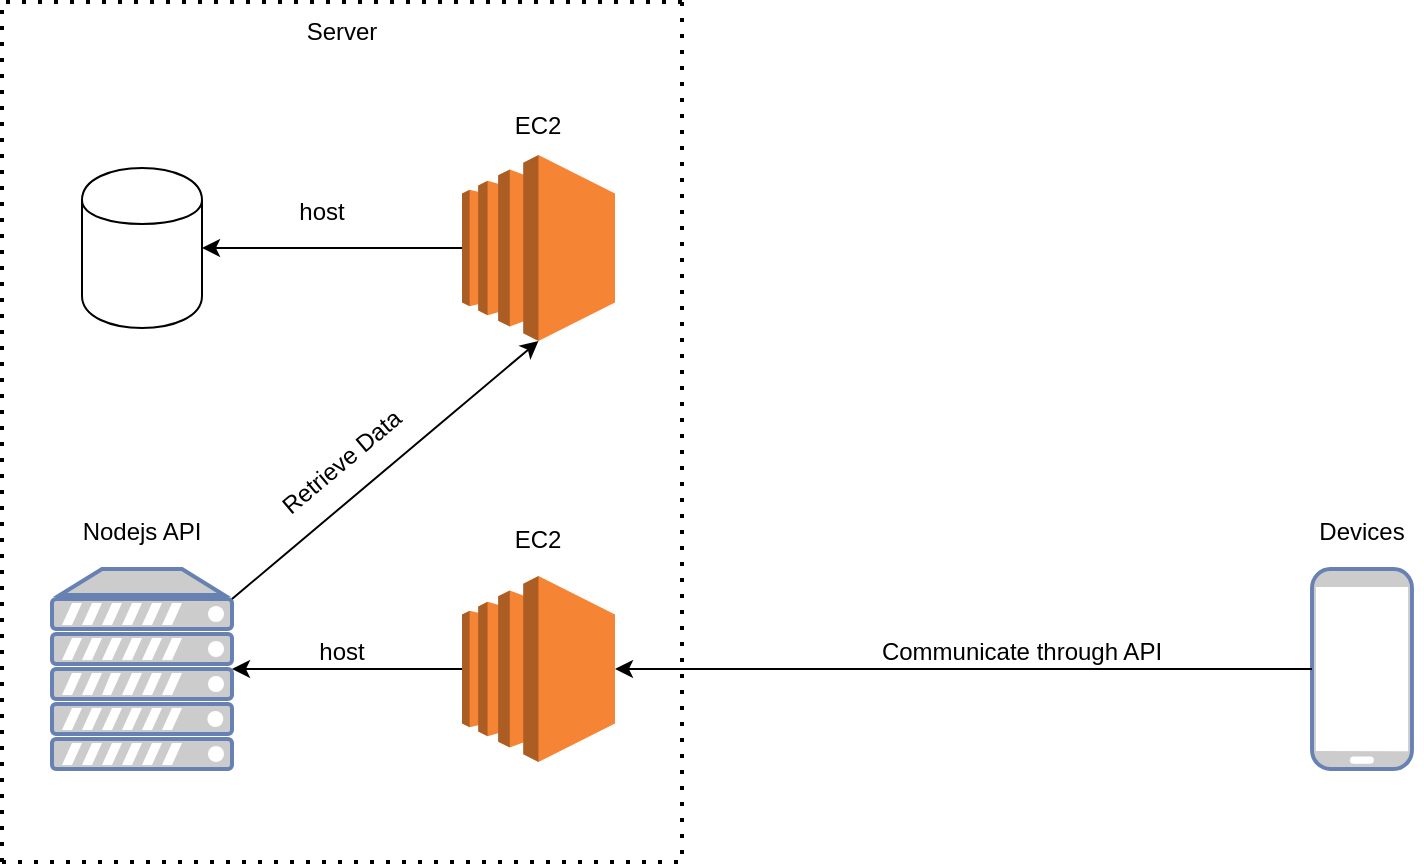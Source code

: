 <mxfile version="16.5.1" type="device"><diagram id="3wf6jK6m90btwjwU9Mye" name="Page-1"><mxGraphModel dx="1081" dy="741" grid="1" gridSize="10" guides="1" tooltips="1" connect="1" arrows="1" fold="1" page="1" pageScale="1" pageWidth="850" pageHeight="1100" math="0" shadow="0"><root><mxCell id="0"/><mxCell id="1" parent="0"/><mxCell id="-rN0ic8rpRONHHSWt6IP-1" value="" style="outlineConnect=0;dashed=0;verticalLabelPosition=bottom;verticalAlign=top;align=center;html=1;shape=mxgraph.aws3.ec2;fillColor=#F58534;gradientColor=none;" vertex="1" parent="1"><mxGeometry x="250" y="196.5" width="76.5" height="93" as="geometry"/></mxCell><mxCell id="-rN0ic8rpRONHHSWt6IP-2" value="" style="shape=cylinder;whiteSpace=wrap;html=1;boundedLbl=1;backgroundOutline=1;" vertex="1" parent="1"><mxGeometry x="60" y="203" width="60" height="80" as="geometry"/></mxCell><mxCell id="-rN0ic8rpRONHHSWt6IP-3" value="" style="endArrow=classic;html=1;rounded=0;exitX=0;exitY=0.5;exitDx=0;exitDy=0;exitPerimeter=0;entryX=1;entryY=0.5;entryDx=0;entryDy=0;" edge="1" parent="1" source="-rN0ic8rpRONHHSWt6IP-1" target="-rN0ic8rpRONHHSWt6IP-2"><mxGeometry width="50" height="50" relative="1" as="geometry"><mxPoint x="400" y="410" as="sourcePoint"/><mxPoint x="450" y="360" as="targetPoint"/></mxGeometry></mxCell><mxCell id="-rN0ic8rpRONHHSWt6IP-4" value="host" style="text;html=1;strokeColor=none;fillColor=none;align=center;verticalAlign=middle;whiteSpace=wrap;rounded=0;" vertex="1" parent="1"><mxGeometry x="150" y="210" width="60" height="30" as="geometry"/></mxCell><mxCell id="-rN0ic8rpRONHHSWt6IP-5" value="" style="fontColor=#0066CC;verticalAlign=top;verticalLabelPosition=bottom;labelPosition=center;align=center;html=1;outlineConnect=0;fillColor=#CCCCCC;strokeColor=#6881B3;gradientColor=none;gradientDirection=north;strokeWidth=2;shape=mxgraph.networks.server;" vertex="1" parent="1"><mxGeometry x="45" y="403.5" width="90" height="100" as="geometry"/></mxCell><mxCell id="-rN0ic8rpRONHHSWt6IP-6" value="Nodejs API" style="text;html=1;strokeColor=none;fillColor=none;align=center;verticalAlign=middle;whiteSpace=wrap;rounded=0;" vertex="1" parent="1"><mxGeometry x="40" y="370" width="100" height="30" as="geometry"/></mxCell><mxCell id="-rN0ic8rpRONHHSWt6IP-7" value="" style="outlineConnect=0;dashed=0;verticalLabelPosition=bottom;verticalAlign=top;align=center;html=1;shape=mxgraph.aws3.ec2;fillColor=#F58534;gradientColor=none;" vertex="1" parent="1"><mxGeometry x="250" y="407" width="76.5" height="93" as="geometry"/></mxCell><mxCell id="-rN0ic8rpRONHHSWt6IP-8" value="" style="endArrow=classic;html=1;rounded=0;exitX=0;exitY=0.5;exitDx=0;exitDy=0;exitPerimeter=0;entryX=1;entryY=0.5;entryDx=0;entryDy=0;entryPerimeter=0;" edge="1" parent="1" source="-rN0ic8rpRONHHSWt6IP-7" target="-rN0ic8rpRONHHSWt6IP-5"><mxGeometry width="50" height="50" relative="1" as="geometry"><mxPoint x="410" y="460" as="sourcePoint"/><mxPoint x="450" y="350" as="targetPoint"/></mxGeometry></mxCell><mxCell id="-rN0ic8rpRONHHSWt6IP-9" value="host" style="text;html=1;strokeColor=none;fillColor=none;align=center;verticalAlign=middle;whiteSpace=wrap;rounded=0;" vertex="1" parent="1"><mxGeometry x="160" y="430" width="60" height="30" as="geometry"/></mxCell><mxCell id="-rN0ic8rpRONHHSWt6IP-10" value="EC2" style="text;html=1;strokeColor=none;fillColor=none;align=center;verticalAlign=middle;whiteSpace=wrap;rounded=0;" vertex="1" parent="1"><mxGeometry x="258.25" y="373.5" width="60" height="30" as="geometry"/></mxCell><mxCell id="-rN0ic8rpRONHHSWt6IP-11" value="EC2" style="text;html=1;strokeColor=none;fillColor=none;align=center;verticalAlign=middle;whiteSpace=wrap;rounded=0;" vertex="1" parent="1"><mxGeometry x="258.25" y="166.5" width="60" height="30" as="geometry"/></mxCell><mxCell id="-rN0ic8rpRONHHSWt6IP-12" value="" style="endArrow=classic;html=1;rounded=0;exitX=1;exitY=0.15;exitDx=0;exitDy=0;exitPerimeter=0;entryX=0.5;entryY=1;entryDx=0;entryDy=0;entryPerimeter=0;" edge="1" parent="1" source="-rN0ic8rpRONHHSWt6IP-5" target="-rN0ic8rpRONHHSWt6IP-1"><mxGeometry width="50" height="50" relative="1" as="geometry"><mxPoint x="400" y="400" as="sourcePoint"/><mxPoint x="450" y="350" as="targetPoint"/></mxGeometry></mxCell><mxCell id="-rN0ic8rpRONHHSWt6IP-13" value="Retrieve Data" style="text;html=1;strokeColor=none;fillColor=none;align=center;verticalAlign=middle;whiteSpace=wrap;rounded=0;rotation=-40;" vertex="1" parent="1"><mxGeometry x="140" y="330" width="100" height="40" as="geometry"/></mxCell><mxCell id="-rN0ic8rpRONHHSWt6IP-14" value="" style="endArrow=none;dashed=1;html=1;dashPattern=1 3;strokeWidth=2;rounded=0;" edge="1" parent="1"><mxGeometry width="50" height="50" relative="1" as="geometry"><mxPoint x="20" y="550" as="sourcePoint"/><mxPoint x="360" y="120" as="targetPoint"/><Array as="points"><mxPoint x="20" y="120"/></Array></mxGeometry></mxCell><mxCell id="-rN0ic8rpRONHHSWt6IP-15" value="" style="endArrow=none;dashed=1;html=1;dashPattern=1 3;strokeWidth=2;rounded=0;" edge="1" parent="1"><mxGeometry width="50" height="50" relative="1" as="geometry"><mxPoint x="20" y="550" as="sourcePoint"/><mxPoint x="360" y="120" as="targetPoint"/><Array as="points"><mxPoint x="360" y="550"/></Array></mxGeometry></mxCell><mxCell id="-rN0ic8rpRONHHSWt6IP-16" value="Server" style="text;html=1;strokeColor=none;fillColor=none;align=center;verticalAlign=middle;whiteSpace=wrap;rounded=0;" vertex="1" parent="1"><mxGeometry x="160" y="120" width="60" height="30" as="geometry"/></mxCell><mxCell id="-rN0ic8rpRONHHSWt6IP-17" value="" style="fontColor=#0066CC;verticalAlign=top;verticalLabelPosition=bottom;labelPosition=center;align=center;html=1;outlineConnect=0;fillColor=#CCCCCC;strokeColor=#6881B3;gradientColor=none;gradientDirection=north;strokeWidth=2;shape=mxgraph.networks.mobile;" vertex="1" parent="1"><mxGeometry x="675" y="403.5" width="50" height="100" as="geometry"/></mxCell><mxCell id="-rN0ic8rpRONHHSWt6IP-18" value="Devices" style="text;html=1;strokeColor=none;fillColor=none;align=center;verticalAlign=middle;whiteSpace=wrap;rounded=0;" vertex="1" parent="1"><mxGeometry x="670" y="370" width="60" height="30" as="geometry"/></mxCell><mxCell id="-rN0ic8rpRONHHSWt6IP-19" value="" style="endArrow=classic;html=1;rounded=0;exitX=0;exitY=0.5;exitDx=0;exitDy=0;exitPerimeter=0;entryX=1;entryY=0.5;entryDx=0;entryDy=0;entryPerimeter=0;" edge="1" parent="1" source="-rN0ic8rpRONHHSWt6IP-17" target="-rN0ic8rpRONHHSWt6IP-7"><mxGeometry width="50" height="50" relative="1" as="geometry"><mxPoint x="470" y="410" as="sourcePoint"/><mxPoint x="420" y="360" as="targetPoint"/></mxGeometry></mxCell><mxCell id="-rN0ic8rpRONHHSWt6IP-20" value="Communicate through API" style="text;html=1;strokeColor=none;fillColor=none;align=center;verticalAlign=middle;whiteSpace=wrap;rounded=0;" vertex="1" parent="1"><mxGeometry x="450" y="430" width="160" height="30" as="geometry"/></mxCell></root></mxGraphModel></diagram></mxfile>